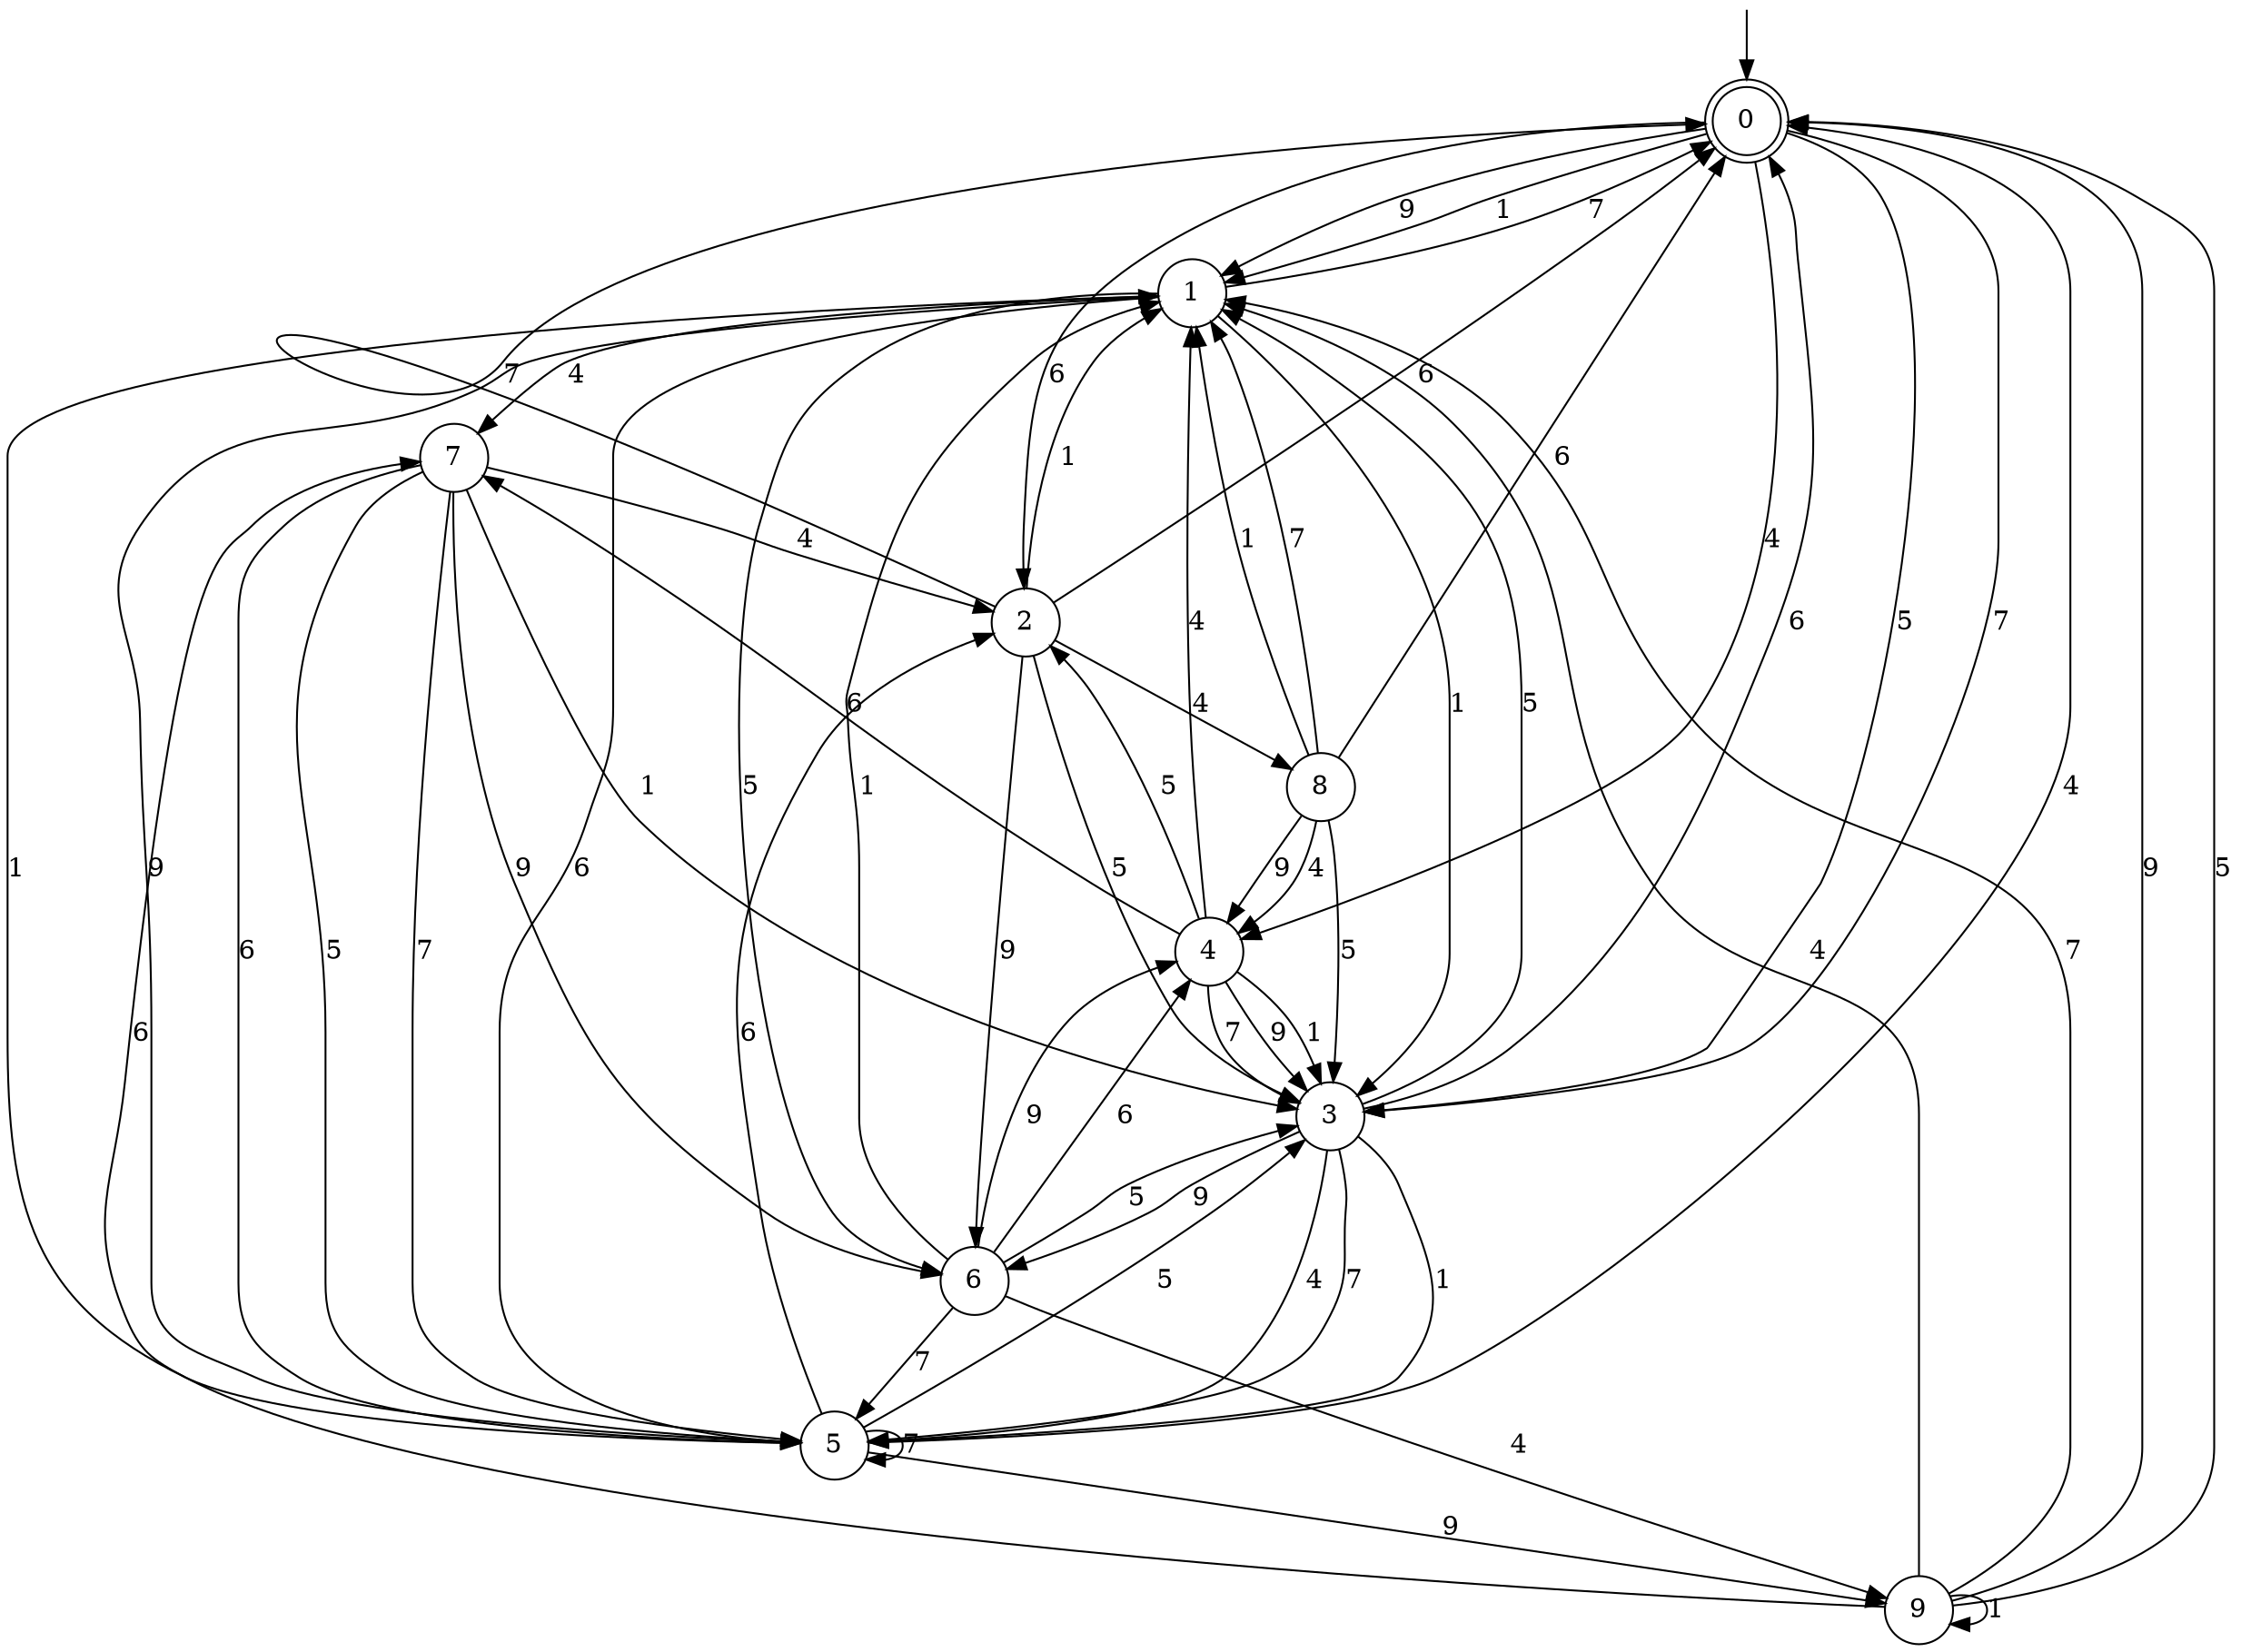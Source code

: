 digraph g {

	s0 [shape="doublecircle" label="0"];
	s1 [shape="circle" label="1"];
	s2 [shape="circle" label="2"];
	s3 [shape="circle" label="3"];
	s4 [shape="circle" label="4"];
	s5 [shape="circle" label="5"];
	s6 [shape="circle" label="6"];
	s7 [shape="circle" label="7"];
	s8 [shape="circle" label="8"];
	s9 [shape="circle" label="9"];
	s0 -> s1 [label="9"];
	s0 -> s2 [label="6"];
	s0 -> s3 [label="5"];
	s0 -> s1 [label="1"];
	s0 -> s4 [label="4"];
	s0 -> s3 [label="7"];
	s1 -> s5 [label="9"];
	s1 -> s5 [label="6"];
	s1 -> s6 [label="5"];
	s1 -> s3 [label="1"];
	s1 -> s7 [label="4"];
	s1 -> s0 [label="7"];
	s2 -> s6 [label="9"];
	s2 -> s0 [label="6"];
	s2 -> s3 [label="5"];
	s2 -> s1 [label="1"];
	s2 -> s8 [label="4"];
	s2 -> s0 [label="7"];
	s3 -> s6 [label="9"];
	s3 -> s0 [label="6"];
	s3 -> s1 [label="5"];
	s3 -> s5 [label="1"];
	s3 -> s5 [label="4"];
	s3 -> s5 [label="7"];
	s4 -> s3 [label="9"];
	s4 -> s7 [label="6"];
	s4 -> s2 [label="5"];
	s4 -> s3 [label="1"];
	s4 -> s1 [label="4"];
	s4 -> s3 [label="7"];
	s5 -> s9 [label="9"];
	s5 -> s2 [label="6"];
	s5 -> s3 [label="5"];
	s5 -> s1 [label="1"];
	s5 -> s0 [label="4"];
	s5 -> s5 [label="7"];
	s6 -> s4 [label="9"];
	s6 -> s4 [label="6"];
	s6 -> s3 [label="5"];
	s6 -> s1 [label="1"];
	s6 -> s9 [label="4"];
	s6 -> s5 [label="7"];
	s7 -> s6 [label="9"];
	s7 -> s5 [label="6"];
	s7 -> s5 [label="5"];
	s7 -> s3 [label="1"];
	s7 -> s2 [label="4"];
	s7 -> s5 [label="7"];
	s8 -> s4 [label="9"];
	s8 -> s0 [label="6"];
	s8 -> s3 [label="5"];
	s8 -> s1 [label="1"];
	s8 -> s4 [label="4"];
	s8 -> s1 [label="7"];
	s9 -> s0 [label="9"];
	s9 -> s7 [label="6"];
	s9 -> s0 [label="5"];
	s9 -> s9 [label="1"];
	s9 -> s1 [label="4"];
	s9 -> s1 [label="7"];

__start0 [label="" shape="none" width="0" height="0"];
__start0 -> s0;

}
